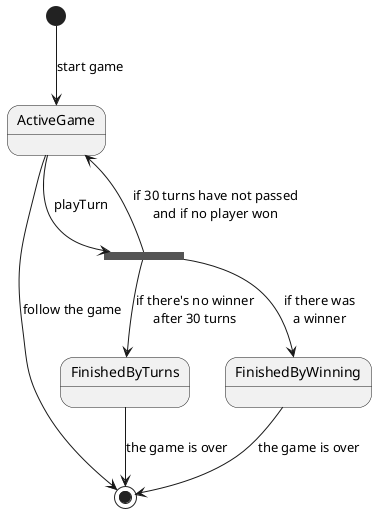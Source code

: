 @startuml

[*] --> ActiveGame: start game

state result <<fork>>
ActiveGame --> result: playTurn

result --> ActiveGame: if 30 turns have not passed\nand if no player won
result --> FinishedByTurns: if there's no winner\nafter 30 turns
result --> FinishedByWinning: if there was\na winner

ActiveGame -> [*]: follow the game
FinishedByTurns --> [*]: the game is over
FinishedByWinning --> [*]: the game is over

@enduml